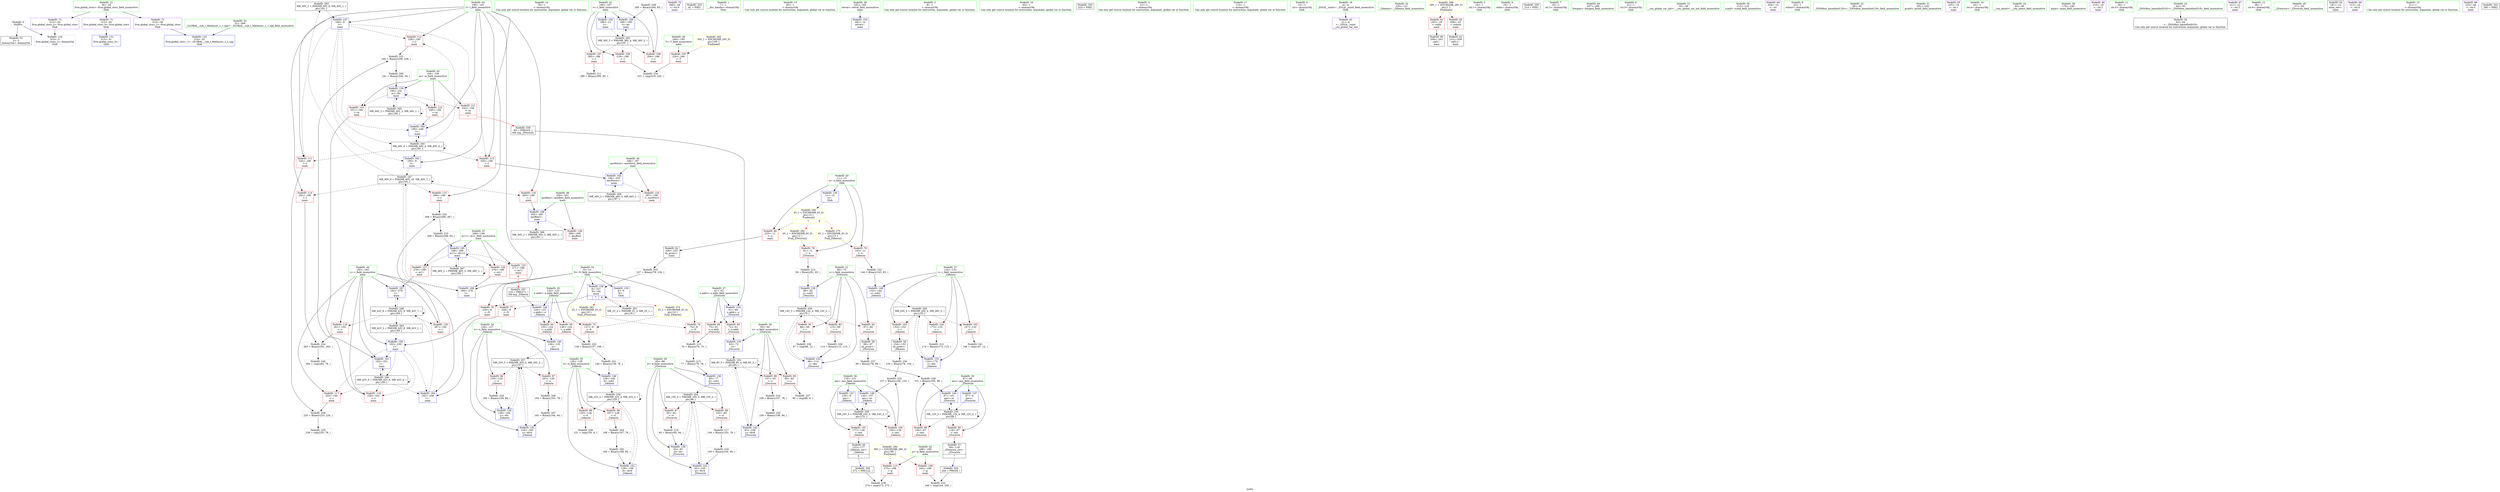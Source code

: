 digraph "SVFG" {
	label="SVFG";

	Node0x555d1b0eb530 [shape=record,color=grey,label="{NodeID: 0\nNullPtr}"];
	Node0x555d1b0eb530 -> Node0x555d1b110e50[style=solid];
	Node0x555d1b0eb530 -> Node0x555d1b115f70[style=solid];
	Node0x555d1b12d410 [shape=record,color=black,label="{NodeID: 263\nMR_40V_2 = PHI(MR_40V_8, MR_40V_1, )\npts\{191 \}\n}"];
	Node0x555d1b12d410 -> Node0x555d1b1172f0[style=dashed];
	Node0x555d1b10faf0 [shape=record,color=red,label="{NodeID: 97\n163\<--126\n\<--u\n_Z4bestx\n}"];
	Node0x555d1b10faf0 -> Node0x555d1b11b0b0[style=solid];
	Node0x555d1b10df80 [shape=record,color=green,label="{NodeID: 14\n78\<--1\n\<--dummyObj\nCan only get source location for instruction, argument, global var or function.}"];
	Node0x555d1b110650 [shape=record,color=red,label="{NodeID: 111\n234\<--190\n\<--l\nmain\n}"];
	Node0x555d1b110650 -> Node0x555d1b11b530[style=solid];
	Node0x555d1b10e9e0 [shape=record,color=green,label="{NodeID: 28\n63\<--64\nu\<--u_field_insensitive\n_Z5worstx\n}"];
	Node0x555d1b10e9e0 -> Node0x555d1b112850[style=solid];
	Node0x555d1b10e9e0 -> Node0x555d1b112920[style=solid];
	Node0x555d1b10e9e0 -> Node0x555d1b116110[style=solid];
	Node0x555d1b10e9e0 -> Node0x555d1b1166c0[style=solid];
	Node0x555d1b11b3b0 [shape=record,color=grey,label="{NodeID: 208\n295 = Binary(294, 83, )\n}"];
	Node0x555d1b11b3b0 -> Node0x555d1b117cb0[style=solid];
	Node0x555d1b1158f0 [shape=record,color=red,label="{NodeID: 125\n271\<--198\n\<--m11\nmain\n|{<s0>8}}"];
	Node0x555d1b1158f0:s0 -> Node0x555d1b143ce0[style=solid,color=red];
	Node0x555d1b10f540 [shape=record,color=green,label="{NodeID: 42\n188\<--189\np\<--p_field_insensitive\nmain\n}"];
	Node0x555d1b10f540 -> Node0x555d1b1104b0[style=solid];
	Node0x555d1b10f540 -> Node0x555d1b110580[style=solid];
	Node0x555d1b11c8b0 [shape=record,color=grey,label="{NodeID: 222\n144 = Binary(143, 83, )\n}"];
	Node0x555d1b11c8b0 -> Node0x555d1b116ba0[style=solid];
	Node0x555d1b116450 [shape=record,color=blue,label="{NodeID: 139\n65\<--93\nd\<--div\n_Z5worstx\n}"];
	Node0x555d1b116450 -> Node0x555d1b12ab20[style=dashed];
	Node0x555d1b1110c0 [shape=record,color=black,label="{NodeID: 56\n98\<--97\nsh_prom\<--\n_Z5worstx\n}"];
	Node0x555d1b1110c0 -> Node0x555d1b11d030[style=solid];
	Node0x555d1b11ddb0 [shape=record,color=grey,label="{NodeID: 236\n87 = cmp(86, 12, )\n}"];
	Node0x555d1b116fb0 [shape=record,color=blue,label="{NodeID: 153\n132\<--174\ni\<--dec\n_Z4bestx\n}"];
	Node0x555d1b116fb0 -> Node0x555d1b12c510[style=dashed];
	Node0x555d1b111c20 [shape=record,color=purple,label="{NodeID: 70\n289\<--28\n\<--.str.6\nmain\n}"];
	Node0x555d1b1437f0 [shape=record,color=black,label="{NodeID: 333\n42 = PHI()\n}"];
	Node0x555d1b117b10 [shape=record,color=blue,label="{NodeID: 167\n192\<--279\nr\<--\nmain\n}"];
	Node0x555d1b117b10 -> Node0x555d1b128510[style=dashed];
	Node0x555d1b112780 [shape=record,color=red,label="{NodeID: 84\n75\<--61\n\<--x.addr\n_Z5worstx\n}"];
	Node0x555d1b112780 -> Node0x555d1b11be30[style=solid];
	Node0x555d1b0eb6c0 [shape=record,color=green,label="{NodeID: 1\n7\<--1\n__dso_handle\<--dummyObj\nGlob }"];
	Node0x555d1b12d910 [shape=record,color=black,label="{NodeID: 264\nMR_42V_2 = PHI(MR_42V_8, MR_42V_1, )\npts\{193 \}\n}"];
	Node0x555d1b12d910 -> Node0x555d1b1173c0[style=dashed];
	Node0x555d1b10fbc0 [shape=record,color=red,label="{NodeID: 98\n150\<--128\n\<--d\n_Z4bestx\n}"];
	Node0x555d1b10fbc0 -> Node0x555d1b11e230[style=solid];
	Node0x555d1b10e010 [shape=record,color=green,label="{NodeID: 15\n83\<--1\n\<--dummyObj\nCan only get source location for instruction, argument, global var or function.}"];
	Node0x555d1b110720 [shape=record,color=red,label="{NodeID: 112\n238\<--190\n\<--l\nmain\n}"];
	Node0x555d1b110720 -> Node0x555d1b11d630[style=solid];
	Node0x555d1b10eab0 [shape=record,color=green,label="{NodeID: 29\n65\<--66\nd\<--d_field_insensitive\n_Z5worstx\n}"];
	Node0x555d1b10eab0 -> Node0x555d1b1129f0[style=solid];
	Node0x555d1b10eab0 -> Node0x555d1b112ac0[style=solid];
	Node0x555d1b10eab0 -> Node0x555d1b1161e0[style=solid];
	Node0x555d1b10eab0 -> Node0x555d1b116450[style=solid];
	Node0x555d1b10eab0 -> Node0x555d1b1165f0[style=solid];
	Node0x555d1b132570 [shape=record,color=yellow,style=double,label="{NodeID: 292\n34V_1 = ENCHI(MR_34V_0)\npts\{185 \}\nFun[main]}"];
	Node0x555d1b132570 -> Node0x555d1b110170[style=dashed];
	Node0x555d1b11b530 [shape=record,color=grey,label="{NodeID: 209\n235 = Binary(233, 234, )\n}"];
	Node0x555d1b11b530 -> Node0x555d1b11dc30[style=solid];
	Node0x555d1b1159c0 [shape=record,color=red,label="{NodeID: 126\n276\<--198\n\<--m11\nmain\n}"];
	Node0x555d1b1159c0 -> Node0x555d1b117a40[style=solid];
	Node0x555d1b10f610 [shape=record,color=green,label="{NodeID: 43\n190\<--191\nl\<--l_field_insensitive\nmain\n}"];
	Node0x555d1b10f610 -> Node0x555d1b110650[style=solid];
	Node0x555d1b10f610 -> Node0x555d1b110720[style=solid];
	Node0x555d1b10f610 -> Node0x555d1b1107f0[style=solid];
	Node0x555d1b10f610 -> Node0x555d1b1108c0[style=solid];
	Node0x555d1b10f610 -> Node0x555d1b110990[style=solid];
	Node0x555d1b10f610 -> Node0x555d1b1151a0[style=solid];
	Node0x555d1b10f610 -> Node0x555d1b1172f0[style=solid];
	Node0x555d1b10f610 -> Node0x555d1b117560[style=solid];
	Node0x555d1b10f610 -> Node0x555d1b1177d0[style=solid];
	Node0x555d1b10f610 -> Node0x555d1b117a40[style=solid];
	Node0x555d1b11ca30 [shape=record,color=grey,label="{NodeID: 223\n139 = Binary(137, 138, )\n}"];
	Node0x555d1b11ca30 -> Node0x555d1b11c730[style=solid];
	Node0x555d1b116520 [shape=record,color=blue,label="{NodeID: 140\n67\<--101\nans\<--or\n_Z5worstx\n}"];
	Node0x555d1b116520 -> Node0x555d1b12ac10[style=dashed];
	Node0x555d1b111190 [shape=record,color=black,label="{NodeID: 57\n59\<--118\n_Z5worstx_ret\<--\n_Z5worstx\n|{<s0>7}}"];
	Node0x555d1b111190:s0 -> Node0x555d1b1438f0[style=solid,color=blue];
	Node0x555d1b11df30 [shape=record,color=grey,label="{NodeID: 237\n90 = cmp(89, 9, )\n}"];
	Node0x555d1b117080 [shape=record,color=blue,label="{NodeID: 154\n182\<--12\nretval\<--\nmain\n}"];
	Node0x555d1b111cf0 [shape=record,color=purple,label="{NodeID: 71\n313\<--30\nllvm.global_ctors_0\<--llvm.global_ctors\nGlob }"];
	Node0x555d1b111cf0 -> Node0x555d1b115dd0[style=solid];
	Node0x555d1b1438f0 [shape=record,color=black,label="{NodeID: 334\n244 = PHI(59, )\n}"];
	Node0x555d1b1438f0 -> Node0x555d1b11d930[style=solid];
	Node0x555d1b117be0 [shape=record,color=blue,label="{NodeID: 168\n200\<--283\nansBest\<--\nmain\n}"];
	Node0x555d1b117be0 -> Node0x555d1b115b60[style=dashed];
	Node0x555d1b117be0 -> Node0x555d1b12ed10[style=dashed];
	Node0x555d1b112850 [shape=record,color=red,label="{NodeID: 85\n89\<--63\n\<--u\n_Z5worstx\n}"];
	Node0x555d1b112850 -> Node0x555d1b11df30[style=solid];
	Node0x555d1b0eb7e0 [shape=record,color=green,label="{NodeID: 2\n9\<--1\n\<--dummyObj\nCan only get source location for instruction, argument, global var or function.}"];
	Node0x555d1b12de10 [shape=record,color=black,label="{NodeID: 265\nMR_44V_2 = PHI(MR_44V_3, MR_44V_1, )\npts\{195 \}\n}"];
	Node0x555d1b12de10 -> Node0x555d1b117490[style=dashed];
	Node0x555d1b12de10 -> Node0x555d1b12de10[style=dashed];
	Node0x555d1b10fc90 [shape=record,color=red,label="{NodeID: 99\n167\<--128\n\<--d\n_Z4bestx\n}"];
	Node0x555d1b10fc90 -> Node0x555d1b113fa0[style=solid];
	Node0x555d1b10e0a0 [shape=record,color=green,label="{NodeID: 16\n94\<--1\n\<--dummyObj\nCan only get source location for instruction, argument, global var or function.}"];
	Node0x555d1b1107f0 [shape=record,color=red,label="{NodeID: 113\n255\<--190\n\<--l\nmain\n}"];
	Node0x555d1b1107f0 -> Node0x555d1b117700[style=solid];
	Node0x555d1b10eb80 [shape=record,color=green,label="{NodeID: 30\n67\<--68\nans\<--ans_field_insensitive\n_Z5worstx\n}"];
	Node0x555d1b10eb80 -> Node0x555d1b112b90[style=solid];
	Node0x555d1b10eb80 -> Node0x555d1b112c60[style=solid];
	Node0x555d1b10eb80 -> Node0x555d1b1162b0[style=solid];
	Node0x555d1b10eb80 -> Node0x555d1b116520[style=solid];
	Node0x555d1b11b6b0 [shape=record,color=grey,label="{NodeID: 210\n269 = Binary(268, 94, )\n}"];
	Node0x555d1b11b6b0 -> Node0x555d1b117970[style=solid];
	Node0x555d1b115a90 [shape=record,color=red,label="{NodeID: 127\n279\<--198\n\<--m11\nmain\n}"];
	Node0x555d1b115a90 -> Node0x555d1b117b10[style=solid];
	Node0x555d1b10f6e0 [shape=record,color=green,label="{NodeID: 44\n192\<--193\nr\<--r_field_insensitive\nmain\n}"];
	Node0x555d1b10f6e0 -> Node0x555d1b115270[style=solid];
	Node0x555d1b10f6e0 -> Node0x555d1b115340[style=solid];
	Node0x555d1b10f6e0 -> Node0x555d1b115410[style=solid];
	Node0x555d1b10f6e0 -> Node0x555d1b1154e0[style=solid];
	Node0x555d1b10f6e0 -> Node0x555d1b1173c0[style=solid];
	Node0x555d1b10f6e0 -> Node0x555d1b117630[style=solid];
	Node0x555d1b10f6e0 -> Node0x555d1b1178a0[style=solid];
	Node0x555d1b10f6e0 -> Node0x555d1b117b10[style=solid];
	Node0x555d1b11cbb0 [shape=record,color=grey,label="{NodeID: 224\n263 = Binary(261, 262, )\n}"];
	Node0x555d1b11cbb0 -> Node0x555d1b11e3b0[style=solid];
	Node0x555d1b1165f0 [shape=record,color=blue,label="{NodeID: 141\n65\<--105\nd\<--div4\n_Z5worstx\n}"];
	Node0x555d1b1165f0 -> Node0x555d1b12ab20[style=dashed];
	Node0x555d1b111260 [shape=record,color=black,label="{NodeID: 58\n154\<--153\nsh_prom\<--\n_Z4bestx\n}"];
	Node0x555d1b111260 -> Node0x555d1b11d4b0[style=solid];
	Node0x555d1b11e0b0 [shape=record,color=grey,label="{NodeID: 238\n274 = cmp(272, 273, )\n}"];
	Node0x555d1b117150 [shape=record,color=blue,label="{NodeID: 155\n186\<--12\nt\<--\nmain\n}"];
	Node0x555d1b117150 -> Node0x555d1b12cf10[style=dashed];
	Node0x555d1b111dc0 [shape=record,color=purple,label="{NodeID: 72\n314\<--30\nllvm.global_ctors_1\<--llvm.global_ctors\nGlob }"];
	Node0x555d1b111dc0 -> Node0x555d1b115ea0[style=solid];
	Node0x555d1b143ae0 [shape=record,color=black,label="{NodeID: 335\n224 = PHI()\n}"];
	Node0x555d1b117cb0 [shape=record,color=blue,label="{NodeID: 169\n186\<--295\nt\<--inc\nmain\n}"];
	Node0x555d1b117cb0 -> Node0x555d1b12cf10[style=dashed];
	Node0x555d1b112920 [shape=record,color=red,label="{NodeID: 86\n107\<--63\n\<--u\n_Z5worstx\n}"];
	Node0x555d1b112920 -> Node0x555d1b11bfb0[style=solid];
	Node0x555d1b0eb9b0 [shape=record,color=green,label="{NodeID: 3\n12\<--1\n\<--dummyObj\nCan only get source location for instruction, argument, global var or function.}"];
	Node0x555d1b12e310 [shape=record,color=black,label="{NodeID: 266\nMR_46V_2 = PHI(MR_46V_3, MR_46V_1, )\npts\{197 \}\n}"];
	Node0x555d1b12e310 -> Node0x555d1b117700[style=dashed];
	Node0x555d1b10fd60 [shape=record,color=red,label="{NodeID: 100\n156\<--130\n\<--ans\n_Z4bestx\n}"];
	Node0x555d1b10fd60 -> Node0x555d1b11d7b0[style=solid];
	Node0x555d1b10e130 [shape=record,color=green,label="{NodeID: 17\n115\<--1\n\<--dummyObj\nCan only get source location for instruction, argument, global var or function.}"];
	Node0x555d1b1108c0 [shape=record,color=red,label="{NodeID: 114\n262\<--190\n\<--l\nmain\n}"];
	Node0x555d1b1108c0 -> Node0x555d1b11cbb0[style=solid];
	Node0x555d1b10ec50 [shape=record,color=green,label="{NodeID: 31\n69\<--70\ni\<--i_field_insensitive\n_Z5worstx\n}"];
	Node0x555d1b10ec50 -> Node0x555d1b112d30[style=solid];
	Node0x555d1b10ec50 -> Node0x555d1b112e00[style=solid];
	Node0x555d1b10ec50 -> Node0x555d1b112ed0[style=solid];
	Node0x555d1b10ec50 -> Node0x555d1b116380[style=solid];
	Node0x555d1b10ec50 -> Node0x555d1b116790[style=solid];
	Node0x555d1b132730 [shape=record,color=yellow,style=double,label="{NodeID: 294\n38V_1 = ENCHI(MR_38V_0)\npts\{189 \}\nFun[main]}"];
	Node0x555d1b132730 -> Node0x555d1b1104b0[style=dashed];
	Node0x555d1b132730 -> Node0x555d1b110580[style=dashed];
	Node0x555d1b11b830 [shape=record,color=grey,label="{NodeID: 211\n286 = Binary(285, 83, )\n}"];
	Node0x555d1b115b60 [shape=record,color=red,label="{NodeID: 128\n288\<--200\n\<--ansBest\nmain\n}"];
	Node0x555d1b10f7b0 [shape=record,color=green,label="{NodeID: 45\n194\<--195\nm\<--m_field_insensitive\nmain\n}"];
	Node0x555d1b10f7b0 -> Node0x555d1b1155b0[style=solid];
	Node0x555d1b10f7b0 -> Node0x555d1b115680[style=solid];
	Node0x555d1b10f7b0 -> Node0x555d1b115750[style=solid];
	Node0x555d1b10f7b0 -> Node0x555d1b117490[style=solid];
	Node0x555d1b11cd30 [shape=record,color=grey,label="{NodeID: 225\n109 = Binary(108, 94, )\n}"];
	Node0x555d1b11cd30 -> Node0x555d1b1166c0[style=solid];
	Node0x555d1b1166c0 [shape=record,color=blue,label="{NodeID: 142\n63\<--109\nu\<--div6\n_Z5worstx\n}"];
	Node0x555d1b1166c0 -> Node0x555d1b129e10[style=dashed];
	Node0x555d1b111330 [shape=record,color=black,label="{NodeID: 59\n122\<--177\n_Z4bestx_ret\<--\n_Z4bestx\n|{<s0>8}}"];
	Node0x555d1b111330:s0 -> Node0x555d1b143bb0[style=solid,color=blue];
	Node0x555d1b11e230 [shape=record,color=grey,label="{NodeID: 239\n151 = cmp(150, 9, )\n}"];
	Node0x555d1b117220 [shape=record,color=blue,label="{NodeID: 156\n8\<--227\nN\<--shl\nmain\n|{|<s3>7|<s4>8}}"];
	Node0x555d1b117220 -> Node0x555d1b112100[style=dashed];
	Node0x555d1b117220 -> Node0x555d1b1121d0[style=dashed];
	Node0x555d1b117220 -> Node0x555d1b12ca10[style=dashed];
	Node0x555d1b117220:s3 -> Node0x555d1b131b70[style=dashed,color=red];
	Node0x555d1b117220:s4 -> Node0x555d1b130b10[style=dashed,color=red];
	Node0x555d1b111e90 [shape=record,color=purple,label="{NodeID: 73\n315\<--30\nllvm.global_ctors_2\<--llvm.global_ctors\nGlob }"];
	Node0x555d1b111e90 -> Node0x555d1b115f70[style=solid];
	Node0x555d1b143bb0 [shape=record,color=black,label="{NodeID: 336\n272 = PHI(122, )\n}"];
	Node0x555d1b143bb0 -> Node0x555d1b11e0b0[style=solid];
	Node0x555d1b129e10 [shape=record,color=black,label="{NodeID: 253\nMR_8V_3 = PHI(MR_8V_4, MR_8V_2, )\npts\{64 \}\n}"];
	Node0x555d1b129e10 -> Node0x555d1b112850[style=dashed];
	Node0x555d1b129e10 -> Node0x555d1b112920[style=dashed];
	Node0x555d1b129e10 -> Node0x555d1b1166c0[style=dashed];
	Node0x555d1b129e10 -> Node0x555d1b129e10[style=dashed];
	Node0x555d1b1129f0 [shape=record,color=red,label="{NodeID: 87\n92\<--65\n\<--d\n_Z5worstx\n}"];
	Node0x555d1b1129f0 -> Node0x555d1b11c430[style=solid];
	Node0x555d1b0eba40 [shape=record,color=green,label="{NodeID: 4\n14\<--1\n.str\<--dummyObj\nGlob }"];
	Node0x555d1b12e810 [shape=record,color=black,label="{NodeID: 267\nMR_48V_2 = PHI(MR_48V_3, MR_48V_1, )\npts\{199 \}\n}"];
	Node0x555d1b12e810 -> Node0x555d1b117970[style=dashed];
	Node0x555d1b12e810 -> Node0x555d1b12e810[style=dashed];
	Node0x555d1b10fe30 [shape=record,color=red,label="{NodeID: 101\n177\<--130\n\<--ans\n_Z4bestx\n}"];
	Node0x555d1b10fe30 -> Node0x555d1b111330[style=solid];
	Node0x555d1b10e1c0 [shape=record,color=green,label="{NodeID: 18\n4\<--6\n_ZStL8__ioinit\<--_ZStL8__ioinit_field_insensitive\nGlob }"];
	Node0x555d1b10e1c0 -> Node0x555d1b111670[style=solid];
	Node0x555d1b131b70 [shape=record,color=yellow,style=double,label="{NodeID: 281\n2V_1 = ENCHI(MR_2V_0)\npts\{10 \}\nFun[_Z5worstx]}"];
	Node0x555d1b131b70 -> Node0x555d1b111f60[style=dashed];
	Node0x555d1b110990 [shape=record,color=red,label="{NodeID: 115\n266\<--190\n\<--l\nmain\n}"];
	Node0x555d1b110990 -> Node0x555d1b11c5b0[style=solid];
	Node0x555d1b10ed20 [shape=record,color=green,label="{NodeID: 32\n120\<--121\n_Z4bestx\<--_Z4bestx_field_insensitive\n}"];
	Node0x555d1b11b9b0 [shape=record,color=grey,label="{NodeID: 212\n174 = Binary(173, 115, )\n}"];
	Node0x555d1b11b9b0 -> Node0x555d1b116fb0[style=solid];
	Node0x555d1b115c30 [shape=record,color=blue,label="{NodeID: 129\n8\<--9\nN\<--\nGlob }"];
	Node0x555d1b115c30 -> Node0x555d1b12ca10[style=dashed];
	Node0x555d1b10f880 [shape=record,color=green,label="{NodeID: 46\n196\<--197\nansWorst\<--ansWorst_field_insensitive\nmain\n}"];
	Node0x555d1b10f880 -> Node0x555d1b115820[style=solid];
	Node0x555d1b10f880 -> Node0x555d1b117700[style=solid];
	Node0x555d1b11ceb0 [shape=record,color=grey,label="{NodeID: 226\n160 = Binary(159, 94, )\n}"];
	Node0x555d1b11ceb0 -> Node0x555d1b116d40[style=solid];
	Node0x555d1b116790 [shape=record,color=blue,label="{NodeID: 143\n69\<--114\ni\<--dec\n_Z5worstx\n}"];
	Node0x555d1b116790 -> Node0x555d1b12b110[style=dashed];
	Node0x555d1b111400 [shape=record,color=black,label="{NodeID: 60\n206\<--203\ncall\<--\nmain\n}"];
	Node0x555d1b11e3b0 [shape=record,color=grey,label="{NodeID: 240\n264 = cmp(263, 78, )\n}"];
	Node0x555d1b1172f0 [shape=record,color=blue,label="{NodeID: 157\n190\<--9\nl\<--\nmain\n}"];
	Node0x555d1b1172f0 -> Node0x555d1b110650[style=dashed];
	Node0x555d1b1172f0 -> Node0x555d1b110720[style=dashed];
	Node0x555d1b1172f0 -> Node0x555d1b1107f0[style=dashed];
	Node0x555d1b1172f0 -> Node0x555d1b117560[style=dashed];
	Node0x555d1b1172f0 -> Node0x555d1b1177d0[style=dashed];
	Node0x555d1b1172f0 -> Node0x555d1b127610[style=dashed];
	Node0x555d1b111f60 [shape=record,color=red,label="{NodeID: 74\n74\<--8\n\<--N\n_Z5worstx\n}"];
	Node0x555d1b111f60 -> Node0x555d1b11be30[style=solid];
	Node0x555d1b143ce0 [shape=record,color=black,label="{NodeID: 337\n123 = PHI(271, )\n0th arg _Z4bestx }"];
	Node0x555d1b143ce0 -> Node0x555d1b116860[style=solid];
	Node0x555d1b12ab20 [shape=record,color=black,label="{NodeID: 254\nMR_10V_3 = PHI(MR_10V_5, MR_10V_2, )\npts\{66 \}\n}"];
	Node0x555d1b12ab20 -> Node0x555d1b1129f0[style=dashed];
	Node0x555d1b12ab20 -> Node0x555d1b112ac0[style=dashed];
	Node0x555d1b12ab20 -> Node0x555d1b116450[style=dashed];
	Node0x555d1b12ab20 -> Node0x555d1b1165f0[style=dashed];
	Node0x555d1b112ac0 [shape=record,color=red,label="{NodeID: 88\n103\<--65\n\<--d\n_Z5worstx\n}"];
	Node0x555d1b112ac0 -> Node0x555d1b11c130[style=solid];
	Node0x555d1b10d4a0 [shape=record,color=green,label="{NodeID: 5\n16\<--1\n.str.1\<--dummyObj\nGlob }"];
	Node0x555d1b12ed10 [shape=record,color=black,label="{NodeID: 268\nMR_50V_2 = PHI(MR_50V_3, MR_50V_1, )\npts\{201 \}\n}"];
	Node0x555d1b12ed10 -> Node0x555d1b117be0[style=dashed];
	Node0x555d1b10ff00 [shape=record,color=red,label="{NodeID: 102\n147\<--132\n\<--i\n_Z4bestx\n}"];
	Node0x555d1b10ff00 -> Node0x555d1b11e530[style=solid];
	Node0x555d1b10e290 [shape=record,color=green,label="{NodeID: 19\n8\<--10\nN\<--N_field_insensitive\nGlob }"];
	Node0x555d1b10e290 -> Node0x555d1b111f60[style=solid];
	Node0x555d1b10e290 -> Node0x555d1b112030[style=solid];
	Node0x555d1b10e290 -> Node0x555d1b112100[style=solid];
	Node0x555d1b10e290 -> Node0x555d1b1121d0[style=solid];
	Node0x555d1b10e290 -> Node0x555d1b115c30[style=solid];
	Node0x555d1b10e290 -> Node0x555d1b117220[style=solid];
	Node0x555d1b131c80 [shape=record,color=yellow,style=double,label="{NodeID: 282\n4V_1 = ENCHI(MR_4V_0)\npts\{13 \}\nFun[_Z5worstx]}"];
	Node0x555d1b131c80 -> Node0x555d1b1122a0[style=dashed];
	Node0x555d1b1151a0 [shape=record,color=red,label="{NodeID: 116\n283\<--190\n\<--l\nmain\n}"];
	Node0x555d1b1151a0 -> Node0x555d1b117be0[style=solid];
	Node0x555d1b10edf0 [shape=record,color=green,label="{NodeID: 33\n124\<--125\nx.addr\<--x.addr_field_insensitive\n_Z4bestx\n}"];
	Node0x555d1b10edf0 -> Node0x555d1b112fa0[style=solid];
	Node0x555d1b10edf0 -> Node0x555d1b113070[style=solid];
	Node0x555d1b10edf0 -> Node0x555d1b116860[style=solid];
	Node0x555d1b11bb30 [shape=record,color=grey,label="{NodeID: 213\n77 = Binary(76, 78, )\n}"];
	Node0x555d1b11bb30 -> Node0x555d1b1161e0[style=solid];
	Node0x555d1b115d00 [shape=record,color=blue,label="{NodeID: 130\n11\<--12\nn\<--\nGlob }"];
	Node0x555d1b115d00 -> Node0x555d1b1323b0[style=dashed];
	Node0x555d1b10f950 [shape=record,color=green,label="{NodeID: 47\n198\<--199\nm11\<--m11_field_insensitive\nmain\n}"];
	Node0x555d1b10f950 -> Node0x555d1b1158f0[style=solid];
	Node0x555d1b10f950 -> Node0x555d1b1159c0[style=solid];
	Node0x555d1b10f950 -> Node0x555d1b115a90[style=solid];
	Node0x555d1b10f950 -> Node0x555d1b117970[style=solid];
	Node0x555d1b11d030 [shape=record,color=grey,label="{NodeID: 227\n99 = Binary(78, 98, )\n}"];
	Node0x555d1b11d030 -> Node0x555d1b11d330[style=solid];
	Node0x555d1b116860 [shape=record,color=blue,label="{NodeID: 144\n124\<--123\nx.addr\<--x\n_Z4bestx\n}"];
	Node0x555d1b116860 -> Node0x555d1b112fa0[style=dashed];
	Node0x555d1b116860 -> Node0x555d1b113070[style=dashed];
	Node0x555d1b1114d0 [shape=record,color=black,label="{NodeID: 61\n212\<--209\ncall1\<--\nmain\n}"];
	Node0x555d1b11e530 [shape=record,color=grey,label="{NodeID: 241\n148 = cmp(147, 12, )\n}"];
	Node0x555d1b1173c0 [shape=record,color=blue,label="{NodeID: 158\n192\<--230\nr\<--\nmain\n}"];
	Node0x555d1b1173c0 -> Node0x555d1b115270[style=dashed];
	Node0x555d1b1173c0 -> Node0x555d1b115340[style=dashed];
	Node0x555d1b1173c0 -> Node0x555d1b117630[style=dashed];
	Node0x555d1b1173c0 -> Node0x555d1b1178a0[style=dashed];
	Node0x555d1b1173c0 -> Node0x555d1b127b10[style=dashed];
	Node0x555d1b112030 [shape=record,color=red,label="{NodeID: 75\n137\<--8\n\<--N\n_Z4bestx\n}"];
	Node0x555d1b112030 -> Node0x555d1b11ca30[style=solid];
	Node0x555d1b143e20 [shape=record,color=black,label="{NodeID: 338\n60 = PHI(243, )\n0th arg _Z5worstx }"];
	Node0x555d1b143e20 -> Node0x555d1b116040[style=solid];
	Node0x555d1b12ac10 [shape=record,color=black,label="{NodeID: 255\nMR_12V_3 = PHI(MR_12V_4, MR_12V_2, )\npts\{68 \}\n}"];
	Node0x555d1b12ac10 -> Node0x555d1b112b90[style=dashed];
	Node0x555d1b12ac10 -> Node0x555d1b112c60[style=dashed];
	Node0x555d1b12ac10 -> Node0x555d1b116520[style=dashed];
	Node0x555d1b12ac10 -> Node0x555d1b12ac10[style=dashed];
	Node0x555d1b112b90 [shape=record,color=red,label="{NodeID: 89\n100\<--67\n\<--ans\n_Z5worstx\n}"];
	Node0x555d1b112b90 -> Node0x555d1b11d330[style=solid];
	Node0x555d1b10d530 [shape=record,color=green,label="{NodeID: 6\n18\<--1\nstdin\<--dummyObj\nGlob }"];
	Node0x555d1b10ffd0 [shape=record,color=red,label="{NodeID: 103\n153\<--132\n\<--i\n_Z4bestx\n}"];
	Node0x555d1b10ffd0 -> Node0x555d1b111260[style=solid];
	Node0x555d1b10e360 [shape=record,color=green,label="{NodeID: 20\n11\<--13\nn\<--n_field_insensitive\nGlob }"];
	Node0x555d1b10e360 -> Node0x555d1b1122a0[style=solid];
	Node0x555d1b10e360 -> Node0x555d1b112370[style=solid];
	Node0x555d1b10e360 -> Node0x555d1b112440[style=solid];
	Node0x555d1b10e360 -> Node0x555d1b115d00[style=solid];
	Node0x555d1b115270 [shape=record,color=red,label="{NodeID: 117\n233\<--192\n\<--r\nmain\n}"];
	Node0x555d1b115270 -> Node0x555d1b11b530[style=solid];
	Node0x555d1b10eec0 [shape=record,color=green,label="{NodeID: 34\n126\<--127\nu\<--u_field_insensitive\n_Z4bestx\n}"];
	Node0x555d1b10eec0 -> Node0x555d1b10fa20[style=solid];
	Node0x555d1b10eec0 -> Node0x555d1b10faf0[style=solid];
	Node0x555d1b10eec0 -> Node0x555d1b116930[style=solid];
	Node0x555d1b10eec0 -> Node0x555d1b116d40[style=solid];
	Node0x555d1b10eec0 -> Node0x555d1b116e10[style=solid];
	Node0x555d1b11bcb0 [shape=record,color=grey,label="{NodeID: 214\n82 = Binary(81, 83, )\n}"];
	Node0x555d1b11bcb0 -> Node0x555d1b116380[style=solid];
	Node0x555d1b115dd0 [shape=record,color=blue,label="{NodeID: 131\n313\<--31\nllvm.global_ctors_0\<--\nGlob }"];
	Node0x555d1b110a40 [shape=record,color=green,label="{NodeID: 48\n200\<--201\nansBest\<--ansBest_field_insensitive\nmain\n}"];
	Node0x555d1b110a40 -> Node0x555d1b115b60[style=solid];
	Node0x555d1b110a40 -> Node0x555d1b117be0[style=solid];
	Node0x555d1b11d1b0 [shape=record,color=grey,label="{NodeID: 228\n114 = Binary(113, 115, )\n}"];
	Node0x555d1b11d1b0 -> Node0x555d1b116790[style=solid];
	Node0x555d1b116930 [shape=record,color=blue,label="{NodeID: 145\n126\<--135\nu\<--\n_Z4bestx\n}"];
	Node0x555d1b116930 -> Node0x555d1b12b610[style=dashed];
	Node0x555d1b1115a0 [shape=record,color=black,label="{NodeID: 62\n226\<--225\nsh_prom\<--\nmain\n}"];
	Node0x555d1b1115a0 -> Node0x555d1b113e20[style=solid];
	Node0x555d1b117490 [shape=record,color=blue,label="{NodeID: 159\n194\<--241\nm\<--div\nmain\n}"];
	Node0x555d1b117490 -> Node0x555d1b1155b0[style=dashed];
	Node0x555d1b117490 -> Node0x555d1b115680[style=dashed];
	Node0x555d1b117490 -> Node0x555d1b115750[style=dashed];
	Node0x555d1b117490 -> Node0x555d1b117490[style=dashed];
	Node0x555d1b117490 -> Node0x555d1b12de10[style=dashed];
	Node0x555d1b112100 [shape=record,color=red,label="{NodeID: 76\n230\<--8\n\<--N\nmain\n}"];
	Node0x555d1b112100 -> Node0x555d1b1173c0[style=solid];
	Node0x555d1b1442f0 [shape=record,color=black,label="{NodeID: 339\n214 = PHI()\n}"];
	Node0x555d1b12b110 [shape=record,color=black,label="{NodeID: 256\nMR_14V_3 = PHI(MR_14V_4, MR_14V_2, )\npts\{70 \}\n}"];
	Node0x555d1b12b110 -> Node0x555d1b112d30[style=dashed];
	Node0x555d1b12b110 -> Node0x555d1b112e00[style=dashed];
	Node0x555d1b12b110 -> Node0x555d1b112ed0[style=dashed];
	Node0x555d1b12b110 -> Node0x555d1b116790[style=dashed];
	Node0x555d1b112c60 [shape=record,color=red,label="{NodeID: 90\n118\<--67\n\<--ans\n_Z5worstx\n}"];
	Node0x555d1b112c60 -> Node0x555d1b111190[style=solid];
	Node0x555d1b103e70 [shape=record,color=green,label="{NodeID: 7\n19\<--1\n.str.2\<--dummyObj\nGlob }"];
	Node0x555d1b1100a0 [shape=record,color=red,label="{NodeID: 104\n173\<--132\n\<--i\n_Z4bestx\n}"];
	Node0x555d1b1100a0 -> Node0x555d1b11b9b0[style=solid];
	Node0x555d1b10e430 [shape=record,color=green,label="{NodeID: 21\n30\<--34\nllvm.global_ctors\<--llvm.global_ctors_field_insensitive\nGlob }"];
	Node0x555d1b10e430 -> Node0x555d1b111cf0[style=solid];
	Node0x555d1b10e430 -> Node0x555d1b111dc0[style=solid];
	Node0x555d1b10e430 -> Node0x555d1b111e90[style=solid];
	Node0x555d1b115340 [shape=record,color=red,label="{NodeID: 118\n239\<--192\n\<--r\nmain\n}"];
	Node0x555d1b115340 -> Node0x555d1b11d630[style=solid];
	Node0x555d1b10ef90 [shape=record,color=green,label="{NodeID: 35\n128\<--129\nd\<--d_field_insensitive\n_Z4bestx\n}"];
	Node0x555d1b10ef90 -> Node0x555d1b10fbc0[style=solid];
	Node0x555d1b10ef90 -> Node0x555d1b10fc90[style=solid];
	Node0x555d1b10ef90 -> Node0x555d1b116a00[style=solid];
	Node0x555d1b10ef90 -> Node0x555d1b116ee0[style=solid];
	Node0x555d1b11be30 [shape=record,color=grey,label="{NodeID: 215\n76 = Binary(74, 75, )\n}"];
	Node0x555d1b11be30 -> Node0x555d1b11bb30[style=solid];
	Node0x555d1b115ea0 [shape=record,color=blue,label="{NodeID: 132\n314\<--32\nllvm.global_ctors_1\<--_GLOBAL__sub_I_Merkurev_1_1.cpp\nGlob }"];
	Node0x555d1b110b10 [shape=record,color=green,label="{NodeID: 49\n207\<--208\nfreopen\<--freopen_field_insensitive\n}"];
	Node0x555d1b11d330 [shape=record,color=grey,label="{NodeID: 229\n101 = Binary(100, 99, )\n}"];
	Node0x555d1b11d330 -> Node0x555d1b116520[style=solid];
	Node0x555d1b116a00 [shape=record,color=blue,label="{NodeID: 146\n128\<--140\nd\<--sub1\n_Z4bestx\n}"];
	Node0x555d1b116a00 -> Node0x555d1b12bb10[style=dashed];
	Node0x555d1b111670 [shape=record,color=purple,label="{NodeID: 63\n41\<--4\n\<--_ZStL8__ioinit\n__cxx_global_var_init\n}"];
	Node0x555d1b117560 [shape=record,color=blue,label="{NodeID: 160\n190\<--248\nl\<--\nmain\n}"];
	Node0x555d1b117560 -> Node0x555d1b127610[style=dashed];
	Node0x555d1b1121d0 [shape=record,color=red,label="{NodeID: 77\n258\<--8\n\<--N\nmain\n}"];
	Node0x555d1b1121d0 -> Node0x555d1b1178a0[style=solid];
	Node0x555d1b12b610 [shape=record,color=black,label="{NodeID: 257\nMR_20V_3 = PHI(MR_20V_5, MR_20V_2, )\npts\{127 \}\n}"];
	Node0x555d1b12b610 -> Node0x555d1b10fa20[style=dashed];
	Node0x555d1b12b610 -> Node0x555d1b10faf0[style=dashed];
	Node0x555d1b12b610 -> Node0x555d1b116d40[style=dashed];
	Node0x555d1b12b610 -> Node0x555d1b116e10[style=dashed];
	Node0x555d1b112d30 [shape=record,color=red,label="{NodeID: 91\n86\<--69\n\<--i\n_Z5worstx\n}"];
	Node0x555d1b112d30 -> Node0x555d1b11ddb0[style=solid];
	Node0x555d1b103f00 [shape=record,color=green,label="{NodeID: 8\n21\<--1\n.str.3\<--dummyObj\nGlob }"];
	Node0x555d1b110170 [shape=record,color=red,label="{NodeID: 105\n220\<--184\n\<--T\nmain\n}"];
	Node0x555d1b110170 -> Node0x555d1b11dab0[style=solid];
	Node0x555d1b10e500 [shape=record,color=green,label="{NodeID: 22\n35\<--36\n__cxx_global_var_init\<--__cxx_global_var_init_field_insensitive\n}"];
	Node0x555d1b113ca0 [shape=record,color=grey,label="{NodeID: 202\n169 = Binary(168, 94, )\n}"];
	Node0x555d1b113ca0 -> Node0x555d1b116ee0[style=solid];
	Node0x555d1b115410 [shape=record,color=red,label="{NodeID: 119\n261\<--192\n\<--r\nmain\n}"];
	Node0x555d1b115410 -> Node0x555d1b11cbb0[style=solid];
	Node0x555d1b10f060 [shape=record,color=green,label="{NodeID: 36\n130\<--131\nans\<--ans_field_insensitive\n_Z4bestx\n}"];
	Node0x555d1b10f060 -> Node0x555d1b10fd60[style=solid];
	Node0x555d1b10f060 -> Node0x555d1b10fe30[style=solid];
	Node0x555d1b10f060 -> Node0x555d1b116ad0[style=solid];
	Node0x555d1b10f060 -> Node0x555d1b116c70[style=solid];
	Node0x555d1b11bfb0 [shape=record,color=grey,label="{NodeID: 216\n108 = Binary(107, 78, )\n}"];
	Node0x555d1b11bfb0 -> Node0x555d1b11cd30[style=solid];
	Node0x555d1b115f70 [shape=record,color=blue, style = dotted,label="{NodeID: 133\n315\<--3\nllvm.global_ctors_2\<--dummyVal\nGlob }"];
	Node0x555d1b110be0 [shape=record,color=green,label="{NodeID: 50\n215\<--216\nscanf\<--scanf_field_insensitive\n}"];
	Node0x555d1b11d4b0 [shape=record,color=grey,label="{NodeID: 230\n155 = Binary(78, 154, )\n}"];
	Node0x555d1b11d4b0 -> Node0x555d1b11d7b0[style=solid];
	Node0x555d1b116ad0 [shape=record,color=blue,label="{NodeID: 147\n130\<--9\nans\<--\n_Z4bestx\n}"];
	Node0x555d1b116ad0 -> Node0x555d1b12c010[style=dashed];
	Node0x555d1b111740 [shape=record,color=purple,label="{NodeID: 64\n204\<--14\n\<--.str\nmain\n}"];
	Node0x555d1b117630 [shape=record,color=blue,label="{NodeID: 161\n192\<--251\nr\<--\nmain\n}"];
	Node0x555d1b117630 -> Node0x555d1b127b10[style=dashed];
	Node0x555d1b1122a0 [shape=record,color=red,label="{NodeID: 78\n81\<--11\n\<--n\n_Z5worstx\n}"];
	Node0x555d1b1122a0 -> Node0x555d1b11bcb0[style=solid];
	Node0x555d1b12bb10 [shape=record,color=black,label="{NodeID: 258\nMR_22V_3 = PHI(MR_22V_4, MR_22V_2, )\npts\{129 \}\n}"];
	Node0x555d1b12bb10 -> Node0x555d1b10fbc0[style=dashed];
	Node0x555d1b12bb10 -> Node0x555d1b10fc90[style=dashed];
	Node0x555d1b12bb10 -> Node0x555d1b116ee0[style=dashed];
	Node0x555d1b12bb10 -> Node0x555d1b12bb10[style=dashed];
	Node0x555d1b112e00 [shape=record,color=red,label="{NodeID: 92\n97\<--69\n\<--i\n_Z5worstx\n}"];
	Node0x555d1b112e00 -> Node0x555d1b1110c0[style=solid];
	Node0x555d1b103f90 [shape=record,color=green,label="{NodeID: 9\n23\<--1\nstdout\<--dummyObj\nGlob }"];
	Node0x555d1b110240 [shape=record,color=red,label="{NodeID: 106\n219\<--186\n\<--t\nmain\n}"];
	Node0x555d1b110240 -> Node0x555d1b11dab0[style=solid];
	Node0x555d1b10e5d0 [shape=record,color=green,label="{NodeID: 23\n39\<--40\n_ZNSt8ios_base4InitC1Ev\<--_ZNSt8ios_base4InitC1Ev_field_insensitive\n}"];
	Node0x555d1b113e20 [shape=record,color=grey,label="{NodeID: 203\n227 = Binary(78, 226, )\n}"];
	Node0x555d1b113e20 -> Node0x555d1b117220[style=solid];
	Node0x555d1b1154e0 [shape=record,color=red,label="{NodeID: 120\n267\<--192\n\<--r\nmain\n}"];
	Node0x555d1b1154e0 -> Node0x555d1b11c5b0[style=solid];
	Node0x555d1b10f130 [shape=record,color=green,label="{NodeID: 37\n132\<--133\ni\<--i_field_insensitive\n_Z4bestx\n}"];
	Node0x555d1b10f130 -> Node0x555d1b10ff00[style=solid];
	Node0x555d1b10f130 -> Node0x555d1b10ffd0[style=solid];
	Node0x555d1b10f130 -> Node0x555d1b1100a0[style=solid];
	Node0x555d1b10f130 -> Node0x555d1b116ba0[style=solid];
	Node0x555d1b10f130 -> Node0x555d1b116fb0[style=solid];
	Node0x555d1b11c130 [shape=record,color=grey,label="{NodeID: 217\n104 = Binary(103, 78, )\n}"];
	Node0x555d1b11c130 -> Node0x555d1b11c2b0[style=solid];
	Node0x555d1b116040 [shape=record,color=blue,label="{NodeID: 134\n61\<--60\nx.addr\<--x\n_Z5worstx\n}"];
	Node0x555d1b116040 -> Node0x555d1b1126b0[style=dashed];
	Node0x555d1b116040 -> Node0x555d1b112780[style=dashed];
	Node0x555d1b110cb0 [shape=record,color=green,label="{NodeID: 51\n291\<--292\nprintf\<--printf_field_insensitive\n}"];
	Node0x555d1b11d630 [shape=record,color=grey,label="{NodeID: 231\n240 = Binary(238, 239, )\n}"];
	Node0x555d1b11d630 -> Node0x555d1b11af30[style=solid];
	Node0x555d1b116ba0 [shape=record,color=blue,label="{NodeID: 148\n132\<--144\ni\<--sub2\n_Z4bestx\n}"];
	Node0x555d1b116ba0 -> Node0x555d1b12c510[style=dashed];
	Node0x555d1b111810 [shape=record,color=purple,label="{NodeID: 65\n205\<--16\n\<--.str.1\nmain\n}"];
	Node0x555d1b127610 [shape=record,color=black,label="{NodeID: 245\nMR_40V_6 = PHI(MR_40V_4, MR_40V_5, )\npts\{191 \}\n}"];
	Node0x555d1b127610 -> Node0x555d1b110650[style=dashed];
	Node0x555d1b127610 -> Node0x555d1b110720[style=dashed];
	Node0x555d1b127610 -> Node0x555d1b1107f0[style=dashed];
	Node0x555d1b127610 -> Node0x555d1b117560[style=dashed];
	Node0x555d1b127610 -> Node0x555d1b1177d0[style=dashed];
	Node0x555d1b127610 -> Node0x555d1b127610[style=dashed];
	Node0x555d1b117700 [shape=record,color=blue,label="{NodeID: 162\n196\<--255\nansWorst\<--\nmain\n}"];
	Node0x555d1b117700 -> Node0x555d1b115820[style=dashed];
	Node0x555d1b117700 -> Node0x555d1b12e310[style=dashed];
	Node0x555d1b112370 [shape=record,color=red,label="{NodeID: 79\n143\<--11\n\<--n\n_Z4bestx\n}"];
	Node0x555d1b112370 -> Node0x555d1b11c8b0[style=solid];
	Node0x555d1b12c010 [shape=record,color=black,label="{NodeID: 259\nMR_24V_3 = PHI(MR_24V_5, MR_24V_2, )\npts\{131 \}\n}"];
	Node0x555d1b12c010 -> Node0x555d1b10fd60[style=dashed];
	Node0x555d1b12c010 -> Node0x555d1b10fe30[style=dashed];
	Node0x555d1b12c010 -> Node0x555d1b116c70[style=dashed];
	Node0x555d1b12c010 -> Node0x555d1b12c010[style=dashed];
	Node0x555d1b112ed0 [shape=record,color=red,label="{NodeID: 93\n113\<--69\n\<--i\n_Z5worstx\n}"];
	Node0x555d1b112ed0 -> Node0x555d1b11d1b0[style=solid];
	Node0x555d1b104020 [shape=record,color=green,label="{NodeID: 10\n24\<--1\n.str.4\<--dummyObj\nGlob }"];
	Node0x555d1b110310 [shape=record,color=red,label="{NodeID: 107\n285\<--186\n\<--t\nmain\n}"];
	Node0x555d1b110310 -> Node0x555d1b11b830[style=solid];
	Node0x555d1b10e6a0 [shape=record,color=green,label="{NodeID: 24\n45\<--46\n__cxa_atexit\<--__cxa_atexit_field_insensitive\n}"];
	Node0x555d1b113fa0 [shape=record,color=grey,label="{NodeID: 204\n168 = Binary(167, 78, )\n}"];
	Node0x555d1b113fa0 -> Node0x555d1b113ca0[style=solid];
	Node0x555d1b1155b0 [shape=record,color=red,label="{NodeID: 121\n243\<--194\n\<--m\nmain\n|{<s0>7}}"];
	Node0x555d1b1155b0:s0 -> Node0x555d1b143e20[style=solid,color=red];
	Node0x555d1b10f200 [shape=record,color=green,label="{NodeID: 38\n179\<--180\nmain\<--main_field_insensitive\n}"];
	Node0x555d1b11c2b0 [shape=record,color=grey,label="{NodeID: 218\n105 = Binary(104, 94, )\n}"];
	Node0x555d1b11c2b0 -> Node0x555d1b1165f0[style=solid];
	Node0x555d1b116110 [shape=record,color=blue,label="{NodeID: 135\n63\<--72\nu\<--\n_Z5worstx\n}"];
	Node0x555d1b116110 -> Node0x555d1b129e10[style=dashed];
	Node0x555d1b110d80 [shape=record,color=green,label="{NodeID: 52\n32\<--309\n_GLOBAL__sub_I_Merkurev_1_1.cpp\<--_GLOBAL__sub_I_Merkurev_1_1.cpp_field_insensitive\n}"];
	Node0x555d1b110d80 -> Node0x555d1b115ea0[style=solid];
	Node0x555d1b11d7b0 [shape=record,color=grey,label="{NodeID: 232\n157 = Binary(156, 155, )\n}"];
	Node0x555d1b11d7b0 -> Node0x555d1b116c70[style=solid];
	Node0x555d1b116c70 [shape=record,color=blue,label="{NodeID: 149\n130\<--157\nans\<--or\n_Z4bestx\n}"];
	Node0x555d1b116c70 -> Node0x555d1b12c010[style=dashed];
	Node0x555d1b1118e0 [shape=record,color=purple,label="{NodeID: 66\n210\<--19\n\<--.str.2\nmain\n}"];
	Node0x555d1b127b10 [shape=record,color=black,label="{NodeID: 246\nMR_42V_5 = PHI(MR_42V_6, MR_42V_4, )\npts\{193 \}\n}"];
	Node0x555d1b127b10 -> Node0x555d1b115270[style=dashed];
	Node0x555d1b127b10 -> Node0x555d1b115340[style=dashed];
	Node0x555d1b127b10 -> Node0x555d1b117630[style=dashed];
	Node0x555d1b127b10 -> Node0x555d1b1178a0[style=dashed];
	Node0x555d1b127b10 -> Node0x555d1b127b10[style=dashed];
	Node0x555d1b1177d0 [shape=record,color=blue,label="{NodeID: 163\n190\<--9\nl\<--\nmain\n}"];
	Node0x555d1b1177d0 -> Node0x555d1b128010[style=dashed];
	Node0x555d1b112440 [shape=record,color=red,label="{NodeID: 80\n225\<--11\n\<--n\nmain\n}"];
	Node0x555d1b112440 -> Node0x555d1b1115a0[style=solid];
	Node0x555d1b12c510 [shape=record,color=black,label="{NodeID: 260\nMR_26V_3 = PHI(MR_26V_4, MR_26V_2, )\npts\{133 \}\n}"];
	Node0x555d1b12c510 -> Node0x555d1b10ff00[style=dashed];
	Node0x555d1b12c510 -> Node0x555d1b10ffd0[style=dashed];
	Node0x555d1b12c510 -> Node0x555d1b1100a0[style=dashed];
	Node0x555d1b12c510 -> Node0x555d1b116fb0[style=dashed];
	Node0x555d1b112fa0 [shape=record,color=red,label="{NodeID: 94\n135\<--124\n\<--x.addr\n_Z4bestx\n}"];
	Node0x555d1b112fa0 -> Node0x555d1b116930[style=solid];
	Node0x555d1b10ddd0 [shape=record,color=green,label="{NodeID: 11\n26\<--1\n.str.5\<--dummyObj\nGlob }"];
	Node0x555d1b130b10 [shape=record,color=yellow,style=double,label="{NodeID: 274\n2V_1 = ENCHI(MR_2V_0)\npts\{10 \}\nFun[_Z4bestx]}"];
	Node0x555d1b130b10 -> Node0x555d1b112030[style=dashed];
	Node0x555d1b1103e0 [shape=record,color=red,label="{NodeID: 108\n294\<--186\n\<--t\nmain\n}"];
	Node0x555d1b1103e0 -> Node0x555d1b11b3b0[style=solid];
	Node0x555d1b10e770 [shape=record,color=green,label="{NodeID: 25\n44\<--50\n_ZNSt8ios_base4InitD1Ev\<--_ZNSt8ios_base4InitD1Ev_field_insensitive\n}"];
	Node0x555d1b10e770 -> Node0x555d1b110ff0[style=solid];
	Node0x555d1b1321c0 [shape=record,color=yellow,style=double,label="{NodeID: 288\n28V_1 = ENCHI(MR_28V_0)\npts\{1 \}\nFun[main]}"];
	Node0x555d1b1321c0 -> Node0x555d1b112510[style=dashed];
	Node0x555d1b1321c0 -> Node0x555d1b1125e0[style=dashed];
	Node0x555d1b11af30 [shape=record,color=grey,label="{NodeID: 205\n241 = Binary(240, 94, )\n}"];
	Node0x555d1b11af30 -> Node0x555d1b117490[style=solid];
	Node0x555d1b115680 [shape=record,color=red,label="{NodeID: 122\n248\<--194\n\<--m\nmain\n}"];
	Node0x555d1b115680 -> Node0x555d1b117560[style=solid];
	Node0x555d1b10f2d0 [shape=record,color=green,label="{NodeID: 39\n182\<--183\nretval\<--retval_field_insensitive\nmain\n}"];
	Node0x555d1b10f2d0 -> Node0x555d1b117080[style=solid];
	Node0x555d1b11c430 [shape=record,color=grey,label="{NodeID: 219\n93 = Binary(92, 94, )\n}"];
	Node0x555d1b11c430 -> Node0x555d1b116450[style=solid];
	Node0x555d1b1161e0 [shape=record,color=blue,label="{NodeID: 136\n65\<--77\nd\<--sub1\n_Z5worstx\n}"];
	Node0x555d1b1161e0 -> Node0x555d1b12ab20[style=dashed];
	Node0x555d1b110e50 [shape=record,color=black,label="{NodeID: 53\n2\<--3\ndummyVal\<--dummyVal\n}"];
	Node0x555d1b11d930 [shape=record,color=grey,label="{NodeID: 233\n246 = cmp(244, 245, )\n}"];
	Node0x555d1b116d40 [shape=record,color=blue,label="{NodeID: 150\n126\<--160\nu\<--div\n_Z4bestx\n}"];
	Node0x555d1b116d40 -> Node0x555d1b12b610[style=dashed];
	Node0x555d1b1119b0 [shape=record,color=purple,label="{NodeID: 67\n211\<--21\n\<--.str.3\nmain\n}"];
	Node0x555d1b128010 [shape=record,color=black,label="{NodeID: 247\nMR_40V_8 = PHI(MR_40V_10, MR_40V_7, )\npts\{191 \}\n}"];
	Node0x555d1b128010 -> Node0x555d1b1108c0[style=dashed];
	Node0x555d1b128010 -> Node0x555d1b110990[style=dashed];
	Node0x555d1b128010 -> Node0x555d1b1151a0[style=dashed];
	Node0x555d1b128010 -> Node0x555d1b117a40[style=dashed];
	Node0x555d1b128010 -> Node0x555d1b128010[style=dashed];
	Node0x555d1b128010 -> Node0x555d1b12d410[style=dashed];
	Node0x555d1b1178a0 [shape=record,color=blue,label="{NodeID: 164\n192\<--258\nr\<--\nmain\n}"];
	Node0x555d1b1178a0 -> Node0x555d1b128510[style=dashed];
	Node0x555d1b112510 [shape=record,color=red,label="{NodeID: 81\n203\<--18\n\<--stdin\nmain\n}"];
	Node0x555d1b112510 -> Node0x555d1b111400[style=solid];
	Node0x555d1b12ca10 [shape=record,color=black,label="{NodeID: 261\nMR_2V_2 = PHI(MR_2V_3, MR_2V_1, )\npts\{10 \}\n}"];
	Node0x555d1b12ca10 -> Node0x555d1b117220[style=dashed];
	Node0x555d1b113070 [shape=record,color=red,label="{NodeID: 95\n138\<--124\n\<--x.addr\n_Z4bestx\n}"];
	Node0x555d1b113070 -> Node0x555d1b11ca30[style=solid];
	Node0x555d1b10de60 [shape=record,color=green,label="{NodeID: 12\n28\<--1\n.str.6\<--dummyObj\nGlob }"];
	Node0x555d1b131630 [shape=record,color=yellow,style=double,label="{NodeID: 275\n4V_1 = ENCHI(MR_4V_0)\npts\{13 \}\nFun[_Z4bestx]}"];
	Node0x555d1b131630 -> Node0x555d1b112370[style=dashed];
	Node0x555d1b1104b0 [shape=record,color=red,label="{NodeID: 109\n245\<--188\n\<--p\nmain\n}"];
	Node0x555d1b1104b0 -> Node0x555d1b11d930[style=solid];
	Node0x555d1b10e840 [shape=record,color=green,label="{NodeID: 26\n57\<--58\n_Z5worstx\<--_Z5worstx_field_insensitive\n}"];
	Node0x555d1b11b0b0 [shape=record,color=grey,label="{NodeID: 206\n164 = Binary(163, 78, )\n}"];
	Node0x555d1b11b0b0 -> Node0x555d1b11b230[style=solid];
	Node0x555d1b115750 [shape=record,color=red,label="{NodeID: 123\n251\<--194\n\<--m\nmain\n}"];
	Node0x555d1b115750 -> Node0x555d1b117630[style=solid];
	Node0x555d1b10f3a0 [shape=record,color=green,label="{NodeID: 40\n184\<--185\nT\<--T_field_insensitive\nmain\n}"];
	Node0x555d1b10f3a0 -> Node0x555d1b110170[style=solid];
	Node0x555d1b11c5b0 [shape=record,color=grey,label="{NodeID: 220\n268 = Binary(266, 267, )\n}"];
	Node0x555d1b11c5b0 -> Node0x555d1b11b6b0[style=solid];
	Node0x555d1b1162b0 [shape=record,color=blue,label="{NodeID: 137\n67\<--9\nans\<--\n_Z5worstx\n}"];
	Node0x555d1b1162b0 -> Node0x555d1b12ac10[style=dashed];
	Node0x555d1b110f20 [shape=record,color=black,label="{NodeID: 54\n181\<--12\nmain_ret\<--\nmain\n}"];
	Node0x555d1b11dab0 [shape=record,color=grey,label="{NodeID: 234\n221 = cmp(219, 220, )\n}"];
	Node0x555d1b116e10 [shape=record,color=blue,label="{NodeID: 151\n126\<--165\nu\<--div4\n_Z4bestx\n}"];
	Node0x555d1b116e10 -> Node0x555d1b12b610[style=dashed];
	Node0x555d1b111a80 [shape=record,color=purple,label="{NodeID: 68\n213\<--24\n\<--.str.4\nmain\n}"];
	Node0x555d1b128510 [shape=record,color=black,label="{NodeID: 248\nMR_42V_8 = PHI(MR_42V_9, MR_42V_7, )\npts\{193 \}\n}"];
	Node0x555d1b128510 -> Node0x555d1b115410[style=dashed];
	Node0x555d1b128510 -> Node0x555d1b1154e0[style=dashed];
	Node0x555d1b128510 -> Node0x555d1b117b10[style=dashed];
	Node0x555d1b128510 -> Node0x555d1b128510[style=dashed];
	Node0x555d1b128510 -> Node0x555d1b12d910[style=dashed];
	Node0x555d1b117970 [shape=record,color=blue,label="{NodeID: 165\n198\<--269\nm11\<--div13\nmain\n}"];
	Node0x555d1b117970 -> Node0x555d1b1158f0[style=dashed];
	Node0x555d1b117970 -> Node0x555d1b1159c0[style=dashed];
	Node0x555d1b117970 -> Node0x555d1b115a90[style=dashed];
	Node0x555d1b117970 -> Node0x555d1b117970[style=dashed];
	Node0x555d1b117970 -> Node0x555d1b12e810[style=dashed];
	Node0x555d1b1125e0 [shape=record,color=red,label="{NodeID: 82\n209\<--23\n\<--stdout\nmain\n}"];
	Node0x555d1b1125e0 -> Node0x555d1b1114d0[style=solid];
	Node0x555d1b12cf10 [shape=record,color=black,label="{NodeID: 262\nMR_36V_3 = PHI(MR_36V_4, MR_36V_2, )\npts\{187 \}\n}"];
	Node0x555d1b12cf10 -> Node0x555d1b110240[style=dashed];
	Node0x555d1b12cf10 -> Node0x555d1b110310[style=dashed];
	Node0x555d1b12cf10 -> Node0x555d1b1103e0[style=dashed];
	Node0x555d1b12cf10 -> Node0x555d1b117cb0[style=dashed];
	Node0x555d1b10fa20 [shape=record,color=red,label="{NodeID: 96\n159\<--126\n\<--u\n_Z4bestx\n}"];
	Node0x555d1b10fa20 -> Node0x555d1b11ceb0[style=solid];
	Node0x555d1b10def0 [shape=record,color=green,label="{NodeID: 13\n31\<--1\n\<--dummyObj\nCan only get source location for instruction, argument, global var or function.}"];
	Node0x555d1b110580 [shape=record,color=red,label="{NodeID: 110\n273\<--188\n\<--p\nmain\n}"];
	Node0x555d1b110580 -> Node0x555d1b11e0b0[style=solid];
	Node0x555d1b10e910 [shape=record,color=green,label="{NodeID: 27\n61\<--62\nx.addr\<--x.addr_field_insensitive\n_Z5worstx\n}"];
	Node0x555d1b10e910 -> Node0x555d1b1126b0[style=solid];
	Node0x555d1b10e910 -> Node0x555d1b112780[style=solid];
	Node0x555d1b10e910 -> Node0x555d1b116040[style=solid];
	Node0x555d1b1323b0 [shape=record,color=yellow,style=double,label="{NodeID: 290\n4V_1 = ENCHI(MR_4V_0)\npts\{13 \}\nFun[main]|{|<s1>7|<s2>8}}"];
	Node0x555d1b1323b0 -> Node0x555d1b112440[style=dashed];
	Node0x555d1b1323b0:s1 -> Node0x555d1b131c80[style=dashed,color=red];
	Node0x555d1b1323b0:s2 -> Node0x555d1b131630[style=dashed,color=red];
	Node0x555d1b11b230 [shape=record,color=grey,label="{NodeID: 207\n165 = Binary(164, 94, )\n}"];
	Node0x555d1b11b230 -> Node0x555d1b116e10[style=solid];
	Node0x555d1b115820 [shape=record,color=red,label="{NodeID: 124\n287\<--196\n\<--ansWorst\nmain\n}"];
	Node0x555d1b10f470 [shape=record,color=green,label="{NodeID: 41\n186\<--187\nt\<--t_field_insensitive\nmain\n}"];
	Node0x555d1b10f470 -> Node0x555d1b110240[style=solid];
	Node0x555d1b10f470 -> Node0x555d1b110310[style=solid];
	Node0x555d1b10f470 -> Node0x555d1b1103e0[style=solid];
	Node0x555d1b10f470 -> Node0x555d1b117150[style=solid];
	Node0x555d1b10f470 -> Node0x555d1b117cb0[style=solid];
	Node0x555d1b11c730 [shape=record,color=grey,label="{NodeID: 221\n140 = Binary(139, 78, )\n}"];
	Node0x555d1b11c730 -> Node0x555d1b116a00[style=solid];
	Node0x555d1b116380 [shape=record,color=blue,label="{NodeID: 138\n69\<--82\ni\<--sub2\n_Z5worstx\n}"];
	Node0x555d1b116380 -> Node0x555d1b12b110[style=dashed];
	Node0x555d1b110ff0 [shape=record,color=black,label="{NodeID: 55\n43\<--44\n\<--_ZNSt8ios_base4InitD1Ev\nCan only get source location for instruction, argument, global var or function.}"];
	Node0x555d1b11dc30 [shape=record,color=grey,label="{NodeID: 235\n236 = cmp(235, 78, )\n}"];
	Node0x555d1b116ee0 [shape=record,color=blue,label="{NodeID: 152\n128\<--169\nd\<--div6\n_Z4bestx\n}"];
	Node0x555d1b116ee0 -> Node0x555d1b12bb10[style=dashed];
	Node0x555d1b111b50 [shape=record,color=purple,label="{NodeID: 69\n223\<--26\n\<--.str.5\nmain\n}"];
	Node0x555d1b1436f0 [shape=record,color=black,label="{NodeID: 332\n290 = PHI()\n}"];
	Node0x555d1b117a40 [shape=record,color=blue,label="{NodeID: 166\n190\<--276\nl\<--\nmain\n}"];
	Node0x555d1b117a40 -> Node0x555d1b128010[style=dashed];
	Node0x555d1b1126b0 [shape=record,color=red,label="{NodeID: 83\n72\<--61\n\<--x.addr\n_Z5worstx\n}"];
	Node0x555d1b1126b0 -> Node0x555d1b116110[style=solid];
}
